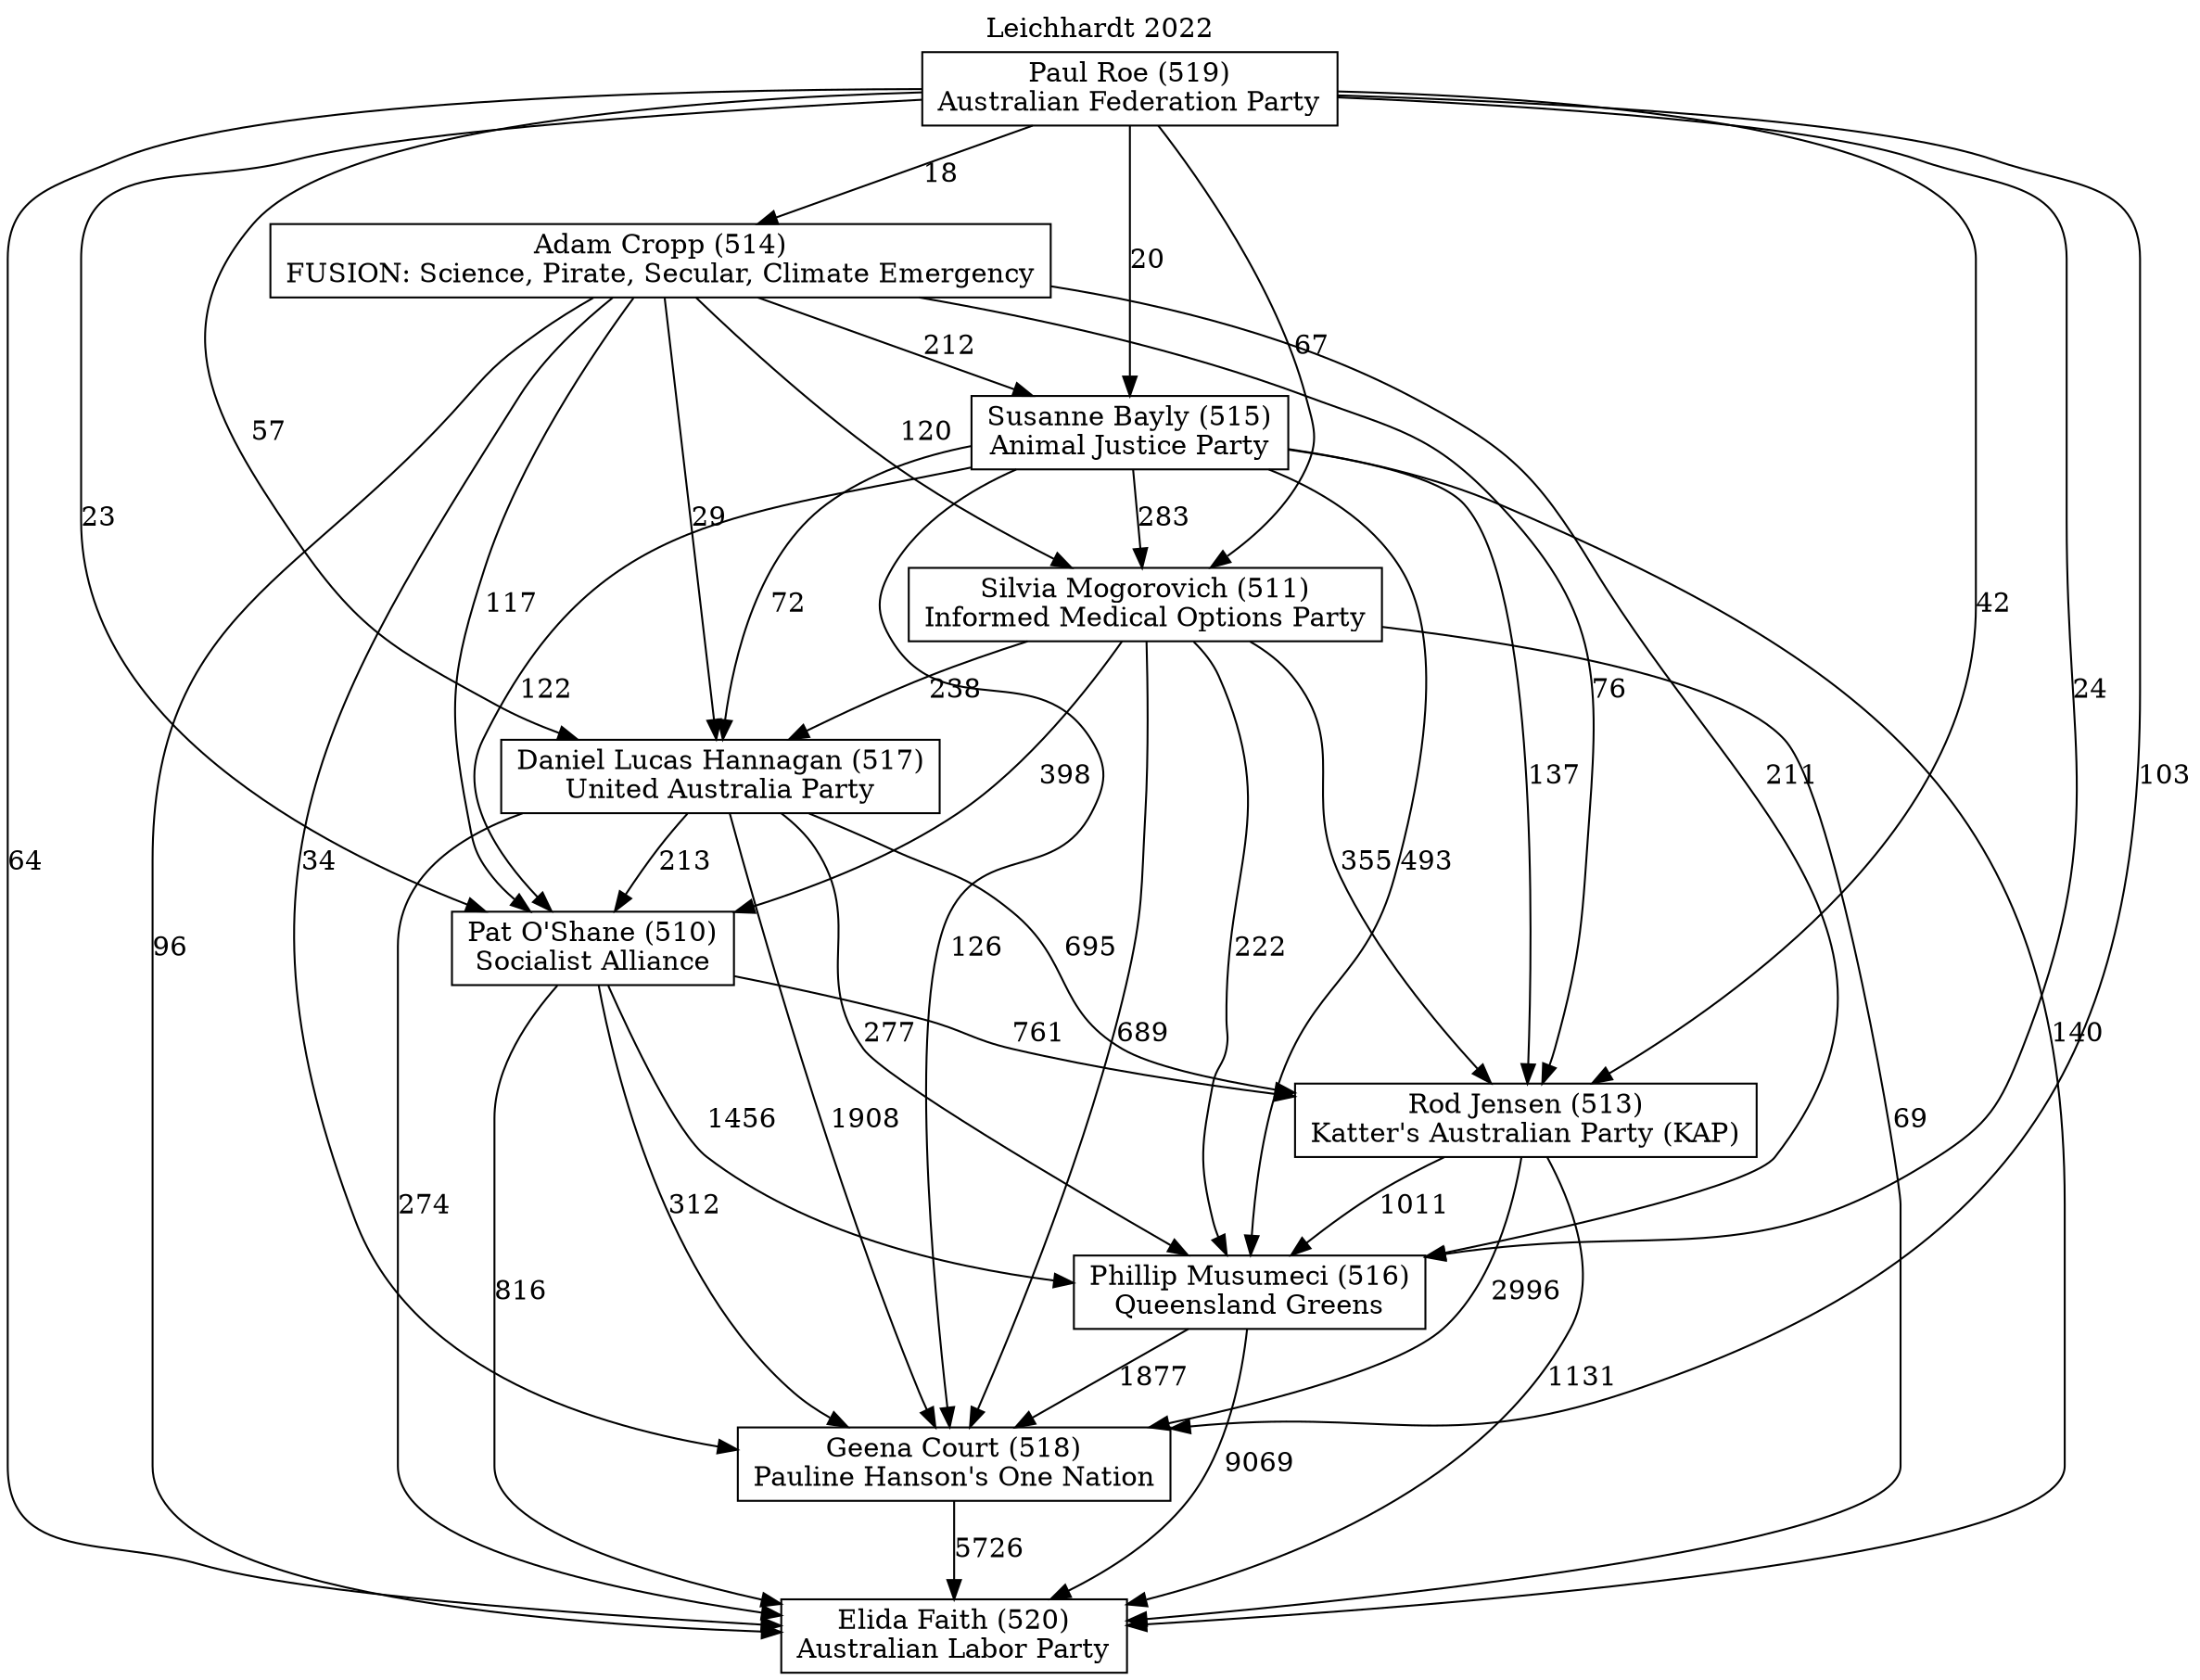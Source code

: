 // House preference flow
digraph "Elida Faith (520)_Leichhardt_2022" {
	graph [label="Leichhardt 2022" labelloc=t mclimit=10]
	node [shape=box]
	"Susanne Bayly (515)" [label="Susanne Bayly (515)
Animal Justice Party"]
	"Rod Jensen (513)" [label="Rod Jensen (513)
Katter's Australian Party (KAP)"]
	"Silvia Mogorovich (511)" [label="Silvia Mogorovich (511)
Informed Medical Options Party"]
	"Elida Faith (520)" [label="Elida Faith (520)
Australian Labor Party"]
	"Geena Court (518)" [label="Geena Court (518)
Pauline Hanson's One Nation"]
	"Paul Roe (519)" [label="Paul Roe (519)
Australian Federation Party"]
	"Phillip Musumeci (516)" [label="Phillip Musumeci (516)
Queensland Greens"]
	"Daniel Lucas Hannagan (517)" [label="Daniel Lucas Hannagan (517)
United Australia Party"]
	"Pat O'Shane (510)" [label="Pat O'Shane (510)
Socialist Alliance"]
	"Adam Cropp (514)" [label="Adam Cropp (514)
FUSION: Science, Pirate, Secular, Climate Emergency"]
	"Adam Cropp (514)" -> "Geena Court (518)" [label=34]
	"Paul Roe (519)" -> "Adam Cropp (514)" [label=18]
	"Adam Cropp (514)" -> "Daniel Lucas Hannagan (517)" [label=29]
	"Daniel Lucas Hannagan (517)" -> "Elida Faith (520)" [label=274]
	"Geena Court (518)" -> "Elida Faith (520)" [label=5726]
	"Susanne Bayly (515)" -> "Rod Jensen (513)" [label=137]
	"Paul Roe (519)" -> "Phillip Musumeci (516)" [label=24]
	"Daniel Lucas Hannagan (517)" -> "Pat O'Shane (510)" [label=213]
	"Silvia Mogorovich (511)" -> "Geena Court (518)" [label=689]
	"Rod Jensen (513)" -> "Elida Faith (520)" [label=1131]
	"Susanne Bayly (515)" -> "Phillip Musumeci (516)" [label=493]
	"Daniel Lucas Hannagan (517)" -> "Geena Court (518)" [label=1908]
	"Paul Roe (519)" -> "Pat O'Shane (510)" [label=23]
	"Adam Cropp (514)" -> "Rod Jensen (513)" [label=76]
	"Susanne Bayly (515)" -> "Geena Court (518)" [label=126]
	"Adam Cropp (514)" -> "Elida Faith (520)" [label=96]
	"Paul Roe (519)" -> "Elida Faith (520)" [label=64]
	"Adam Cropp (514)" -> "Susanne Bayly (515)" [label=212]
	"Pat O'Shane (510)" -> "Elida Faith (520)" [label=816]
	"Silvia Mogorovich (511)" -> "Daniel Lucas Hannagan (517)" [label=238]
	"Susanne Bayly (515)" -> "Pat O'Shane (510)" [label=122]
	"Pat O'Shane (510)" -> "Phillip Musumeci (516)" [label=1456]
	"Phillip Musumeci (516)" -> "Geena Court (518)" [label=1877]
	"Phillip Musumeci (516)" -> "Elida Faith (520)" [label=9069]
	"Susanne Bayly (515)" -> "Elida Faith (520)" [label=140]
	"Adam Cropp (514)" -> "Phillip Musumeci (516)" [label=211]
	"Silvia Mogorovich (511)" -> "Elida Faith (520)" [label=69]
	"Silvia Mogorovich (511)" -> "Phillip Musumeci (516)" [label=222]
	"Rod Jensen (513)" -> "Geena Court (518)" [label=2996]
	"Daniel Lucas Hannagan (517)" -> "Rod Jensen (513)" [label=695]
	"Adam Cropp (514)" -> "Silvia Mogorovich (511)" [label=120]
	"Silvia Mogorovich (511)" -> "Rod Jensen (513)" [label=355]
	"Paul Roe (519)" -> "Susanne Bayly (515)" [label=20]
	"Paul Roe (519)" -> "Silvia Mogorovich (511)" [label=67]
	"Silvia Mogorovich (511)" -> "Pat O'Shane (510)" [label=398]
	"Pat O'Shane (510)" -> "Rod Jensen (513)" [label=761]
	"Susanne Bayly (515)" -> "Daniel Lucas Hannagan (517)" [label=72]
	"Paul Roe (519)" -> "Daniel Lucas Hannagan (517)" [label=57]
	"Pat O'Shane (510)" -> "Geena Court (518)" [label=312]
	"Rod Jensen (513)" -> "Phillip Musumeci (516)" [label=1011]
	"Adam Cropp (514)" -> "Pat O'Shane (510)" [label=117]
	"Paul Roe (519)" -> "Geena Court (518)" [label=103]
	"Daniel Lucas Hannagan (517)" -> "Phillip Musumeci (516)" [label=277]
	"Paul Roe (519)" -> "Rod Jensen (513)" [label=42]
	"Susanne Bayly (515)" -> "Silvia Mogorovich (511)" [label=283]
}
